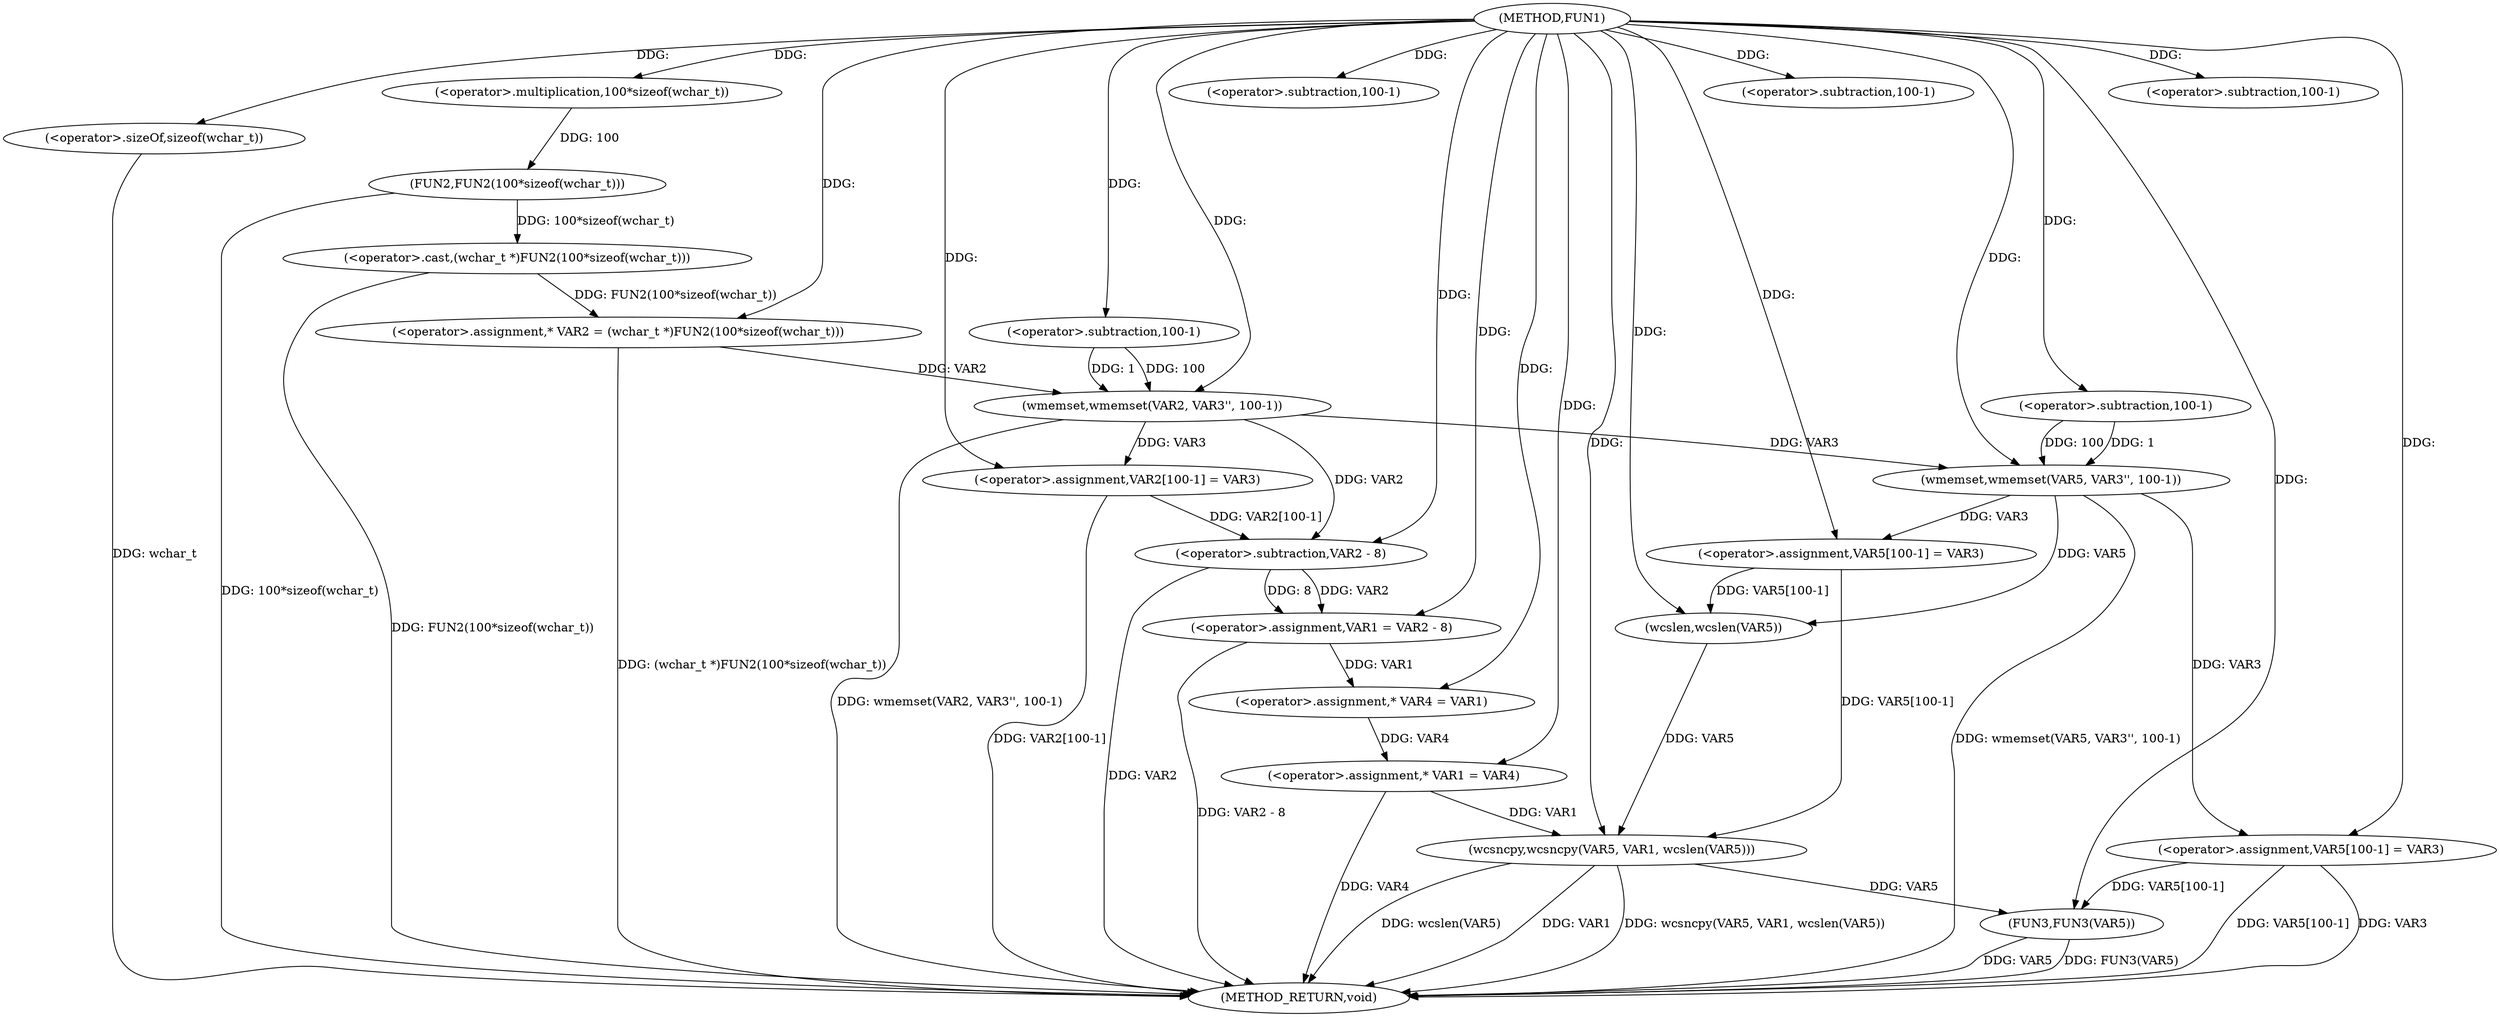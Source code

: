 digraph FUN1 {  
"1000100" [label = "(METHOD,FUN1)" ]
"1000169" [label = "(METHOD_RETURN,void)" ]
"1000104" [label = "(<operator>.assignment,* VAR2 = (wchar_t *)FUN2(100*sizeof(wchar_t)))" ]
"1000106" [label = "(<operator>.cast,(wchar_t *)FUN2(100*sizeof(wchar_t)))" ]
"1000108" [label = "(FUN2,FUN2(100*sizeof(wchar_t)))" ]
"1000109" [label = "(<operator>.multiplication,100*sizeof(wchar_t))" ]
"1000111" [label = "(<operator>.sizeOf,sizeof(wchar_t))" ]
"1000113" [label = "(wmemset,wmemset(VAR2, VAR3'', 100-1))" ]
"1000116" [label = "(<operator>.subtraction,100-1)" ]
"1000119" [label = "(<operator>.assignment,VAR2[100-1] = VAR3)" ]
"1000122" [label = "(<operator>.subtraction,100-1)" ]
"1000126" [label = "(<operator>.assignment,VAR1 = VAR2 - 8)" ]
"1000128" [label = "(<operator>.subtraction,VAR2 - 8)" ]
"1000133" [label = "(<operator>.assignment,* VAR4 = VAR1)" ]
"1000137" [label = "(<operator>.assignment,* VAR1 = VAR4)" ]
"1000142" [label = "(wmemset,wmemset(VAR5, VAR3'', 100-1))" ]
"1000145" [label = "(<operator>.subtraction,100-1)" ]
"1000148" [label = "(<operator>.assignment,VAR5[100-1] = VAR3)" ]
"1000151" [label = "(<operator>.subtraction,100-1)" ]
"1000155" [label = "(wcsncpy,wcsncpy(VAR5, VAR1, wcslen(VAR5)))" ]
"1000158" [label = "(wcslen,wcslen(VAR5))" ]
"1000160" [label = "(<operator>.assignment,VAR5[100-1] = VAR3)" ]
"1000163" [label = "(<operator>.subtraction,100-1)" ]
"1000167" [label = "(FUN3,FUN3(VAR5))" ]
  "1000142" -> "1000169"  [ label = "DDG: wmemset(VAR5, VAR3'', 100-1)"] 
  "1000106" -> "1000169"  [ label = "DDG: FUN2(100*sizeof(wchar_t))"] 
  "1000155" -> "1000169"  [ label = "DDG: VAR1"] 
  "1000137" -> "1000169"  [ label = "DDG: VAR4"] 
  "1000160" -> "1000169"  [ label = "DDG: VAR3"] 
  "1000126" -> "1000169"  [ label = "DDG: VAR2 - 8"] 
  "1000167" -> "1000169"  [ label = "DDG: VAR5"] 
  "1000128" -> "1000169"  [ label = "DDG: VAR2"] 
  "1000155" -> "1000169"  [ label = "DDG: wcsncpy(VAR5, VAR1, wcslen(VAR5))"] 
  "1000155" -> "1000169"  [ label = "DDG: wcslen(VAR5)"] 
  "1000167" -> "1000169"  [ label = "DDG: FUN3(VAR5)"] 
  "1000111" -> "1000169"  [ label = "DDG: wchar_t"] 
  "1000113" -> "1000169"  [ label = "DDG: wmemset(VAR2, VAR3'', 100-1)"] 
  "1000119" -> "1000169"  [ label = "DDG: VAR2[100-1]"] 
  "1000160" -> "1000169"  [ label = "DDG: VAR5[100-1]"] 
  "1000104" -> "1000169"  [ label = "DDG: (wchar_t *)FUN2(100*sizeof(wchar_t))"] 
  "1000108" -> "1000169"  [ label = "DDG: 100*sizeof(wchar_t)"] 
  "1000106" -> "1000104"  [ label = "DDG: FUN2(100*sizeof(wchar_t))"] 
  "1000100" -> "1000104"  [ label = "DDG: "] 
  "1000108" -> "1000106"  [ label = "DDG: 100*sizeof(wchar_t)"] 
  "1000109" -> "1000108"  [ label = "DDG: 100"] 
  "1000100" -> "1000109"  [ label = "DDG: "] 
  "1000100" -> "1000111"  [ label = "DDG: "] 
  "1000104" -> "1000113"  [ label = "DDG: VAR2"] 
  "1000100" -> "1000113"  [ label = "DDG: "] 
  "1000116" -> "1000113"  [ label = "DDG: 100"] 
  "1000116" -> "1000113"  [ label = "DDG: 1"] 
  "1000100" -> "1000116"  [ label = "DDG: "] 
  "1000113" -> "1000119"  [ label = "DDG: VAR3"] 
  "1000100" -> "1000119"  [ label = "DDG: "] 
  "1000100" -> "1000122"  [ label = "DDG: "] 
  "1000128" -> "1000126"  [ label = "DDG: VAR2"] 
  "1000128" -> "1000126"  [ label = "DDG: 8"] 
  "1000100" -> "1000126"  [ label = "DDG: "] 
  "1000113" -> "1000128"  [ label = "DDG: VAR2"] 
  "1000119" -> "1000128"  [ label = "DDG: VAR2[100-1]"] 
  "1000100" -> "1000128"  [ label = "DDG: "] 
  "1000126" -> "1000133"  [ label = "DDG: VAR1"] 
  "1000100" -> "1000133"  [ label = "DDG: "] 
  "1000133" -> "1000137"  [ label = "DDG: VAR4"] 
  "1000100" -> "1000137"  [ label = "DDG: "] 
  "1000100" -> "1000142"  [ label = "DDG: "] 
  "1000113" -> "1000142"  [ label = "DDG: VAR3"] 
  "1000145" -> "1000142"  [ label = "DDG: 100"] 
  "1000145" -> "1000142"  [ label = "DDG: 1"] 
  "1000100" -> "1000145"  [ label = "DDG: "] 
  "1000142" -> "1000148"  [ label = "DDG: VAR3"] 
  "1000100" -> "1000148"  [ label = "DDG: "] 
  "1000100" -> "1000151"  [ label = "DDG: "] 
  "1000158" -> "1000155"  [ label = "DDG: VAR5"] 
  "1000148" -> "1000155"  [ label = "DDG: VAR5[100-1]"] 
  "1000100" -> "1000155"  [ label = "DDG: "] 
  "1000137" -> "1000155"  [ label = "DDG: VAR1"] 
  "1000148" -> "1000158"  [ label = "DDG: VAR5[100-1]"] 
  "1000142" -> "1000158"  [ label = "DDG: VAR5"] 
  "1000100" -> "1000158"  [ label = "DDG: "] 
  "1000100" -> "1000160"  [ label = "DDG: "] 
  "1000142" -> "1000160"  [ label = "DDG: VAR3"] 
  "1000100" -> "1000163"  [ label = "DDG: "] 
  "1000155" -> "1000167"  [ label = "DDG: VAR5"] 
  "1000160" -> "1000167"  [ label = "DDG: VAR5[100-1]"] 
  "1000100" -> "1000167"  [ label = "DDG: "] 
}
